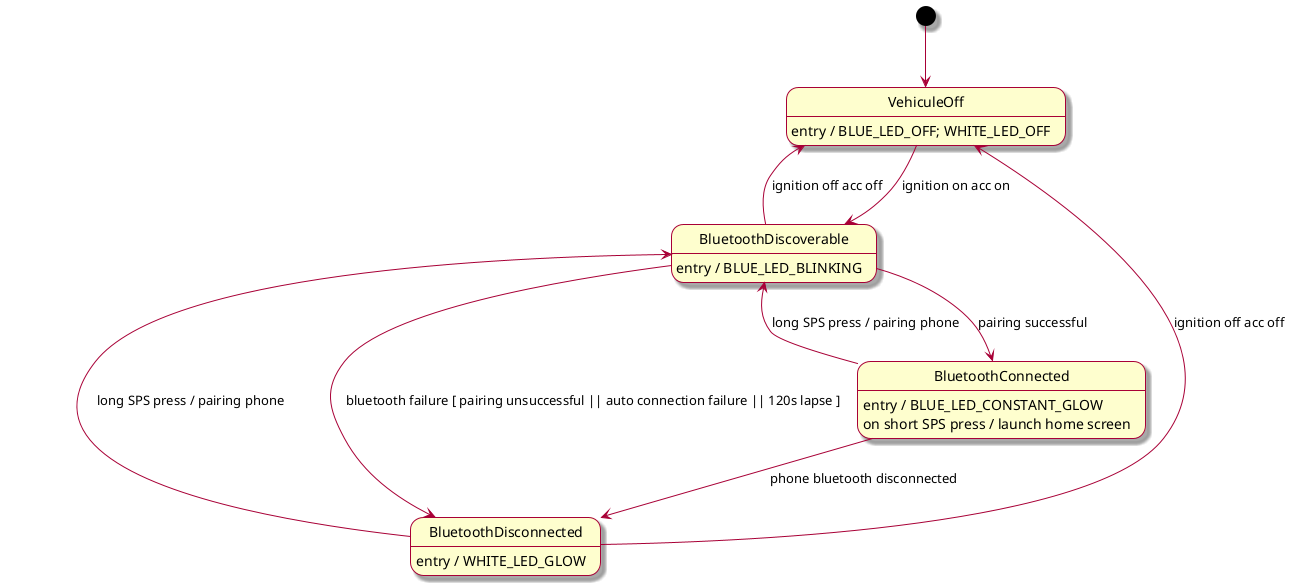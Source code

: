 @startuml
skin rose

[*] --> VehiculeOff

VehiculeOff --> BluetoothDiscoverable : ignition on acc on
VehiculeOff <-- BluetoothDiscoverable : ignition off acc off
VehiculeOff <-- BluetoothDisconnected : ignition off acc off

BluetoothDiscoverable --> BluetoothConnected : pairing successful
BluetoothDiscoverable <-- BluetoothConnected : long SPS press / pairing phone
BluetoothDiscoverable --> BluetoothDisconnected : bluetooth failure [ pairing unsuccessful || auto connection failure || 120s lapse ]
BluetoothDiscoverable <-- BluetoothDisconnected : long SPS press / pairing phone

BluetoothConnected --> BluetoothDisconnected : phone bluetooth disconnected


VehiculeOff : entry / BLUE_LED_OFF; WHITE_LED_OFF
BluetoothDiscoverable : entry / BLUE_LED_BLINKING
BluetoothConnected : entry / BLUE_LED_CONSTANT_GLOW
BluetoothDisconnected : entry / WHITE_LED_GLOW
BluetoothConnected : on short SPS press / launch home screen

@endumls

